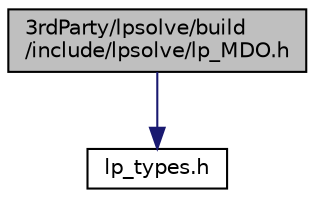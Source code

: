 digraph "3rdParty/lpsolve/build/include/lpsolve/lp_MDO.h"
{
  edge [fontname="Helvetica",fontsize="10",labelfontname="Helvetica",labelfontsize="10"];
  node [fontname="Helvetica",fontsize="10",shape=record];
  Node0 [label="3rdParty/lpsolve/build\l/include/lpsolve/lp_MDO.h",height=0.2,width=0.4,color="black", fillcolor="grey75", style="filled", fontcolor="black"];
  Node0 -> Node1 [color="midnightblue",fontsize="10",style="solid",fontname="Helvetica"];
  Node1 [label="lp_types.h",height=0.2,width=0.4,color="black", fillcolor="white", style="filled",URL="$d0/d14/3rd_party_2lpsolve_2build_2include_2lpsolve_2lp__types_8h.html"];
}
